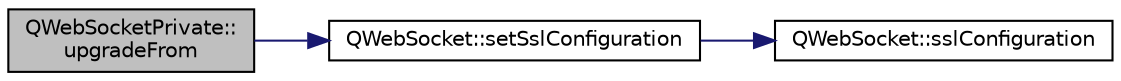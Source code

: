 digraph "QWebSocketPrivate::upgradeFrom"
{
  edge [fontname="Helvetica",fontsize="10",labelfontname="Helvetica",labelfontsize="10"];
  node [fontname="Helvetica",fontsize="10",shape=record];
  rankdir="LR";
  Node0 [label="QWebSocketPrivate::\lupgradeFrom",height=0.2,width=0.4,color="black", fillcolor="grey75", style="filled", fontcolor="black"];
  Node0 -> Node1 [color="midnightblue",fontsize="10",style="solid",fontname="Helvetica"];
  Node1 [label="QWebSocket::setSslConfiguration",height=0.2,width=0.4,color="black", fillcolor="white", style="filled",URL="$class_q_web_socket.html#a2b47402d89258caa95e46452b698cc3a"];
  Node1 -> Node2 [color="midnightblue",fontsize="10",style="solid",fontname="Helvetica"];
  Node2 [label="QWebSocket::sslConfiguration",height=0.2,width=0.4,color="black", fillcolor="white", style="filled",URL="$class_q_web_socket.html#a002b89e651c50e9b73ec23d07f4f7eba"];
}
